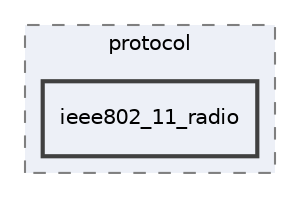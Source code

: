 digraph "/Users/jlu/zeek/src/packet_analysis/protocol/ieee802_11_radio"
{
 // LATEX_PDF_SIZE
  edge [fontname="Helvetica",fontsize="10",labelfontname="Helvetica",labelfontsize="10"];
  node [fontname="Helvetica",fontsize="10",shape=record];
  compound=true
  subgraph clusterdir_d66370ba551cea76de8be34d28adc26c {
    graph [ bgcolor="#edf0f7", pencolor="grey50", style="filled,dashed,", label="protocol", fontname="Helvetica", fontsize="10", URL="dir_d66370ba551cea76de8be34d28adc26c.html"]
  dir_5091e0bb818d2c8be1bf7e800fa74224 [shape=box, label="ieee802_11_radio", style="filled,bold,", fillcolor="#edf0f7", color="grey25", URL="dir_5091e0bb818d2c8be1bf7e800fa74224.html"];
  }
}
